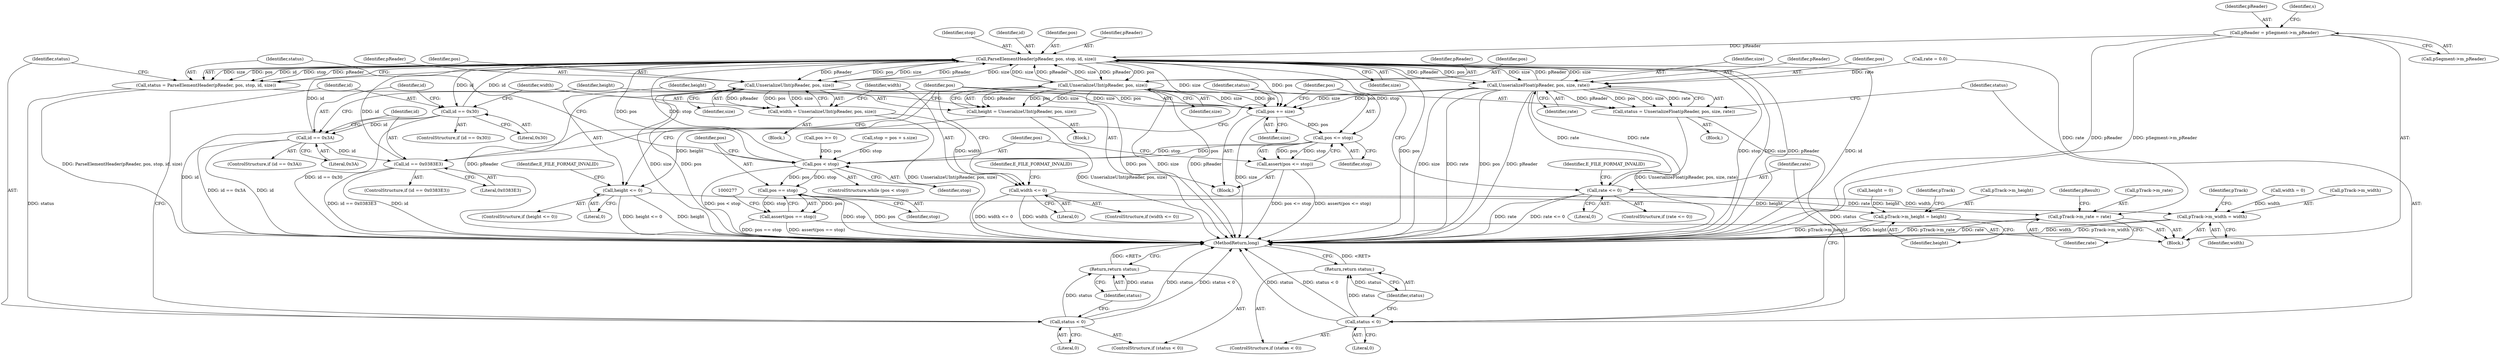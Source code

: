 digraph "1_Android_cc274e2abe8b2a6698a5c47d8aa4bb45f1f9538d_41@pointer" {
"1000141" [label="(Call,pReader = pSegment->m_pReader)"];
"1000192" [label="(Call,ParseElementHeader(pReader, pos, stop, id, size))"];
"1000190" [label="(Call,status = ParseElementHeader(pReader, pos, stop, id, size))"];
"1000199" [label="(Call,status < 0)"];
"1000202" [label="(Return,return status;)"];
"1000205" [label="(Call,id == 0x30)"];
"1000223" [label="(Call,id == 0x3A)"];
"1000241" [label="(Call,id == 0x0383E3)"];
"1000211" [label="(Call,UnserializeUInt(pReader, pos, size))"];
"1000209" [label="(Call,width = UnserializeUInt(pReader, pos, size))"];
"1000216" [label="(Call,width <= 0)"];
"1000303" [label="(Call,pTrack->m_width = width)"];
"1000265" [label="(Call,pos += size)"];
"1000269" [label="(Call,pos <= stop)"];
"1000183" [label="(Call,pos < stop)"];
"1000273" [label="(Call,pos == stop)"];
"1000272" [label="(Call,assert(pos == stop))"];
"1000268" [label="(Call,assert(pos <= stop))"];
"1000229" [label="(Call,UnserializeUInt(pReader, pos, size))"];
"1000227" [label="(Call,height = UnserializeUInt(pReader, pos, size))"];
"1000234" [label="(Call,height <= 0)"];
"1000308" [label="(Call,pTrack->m_height = height)"];
"1000248" [label="(Call,UnserializeFloat(pReader, pos, size, rate))"];
"1000246" [label="(Call,status = UnserializeFloat(pReader, pos, size, rate))"];
"1000254" [label="(Call,status < 0)"];
"1000257" [label="(Return,return status;)"];
"1000260" [label="(Call,rate <= 0)"];
"1000313" [label="(Call,pTrack->m_rate = rate)"];
"1000251" [label="(Identifier,size)"];
"1000258" [label="(Identifier,status)"];
"1000228" [label="(Identifier,height)"];
"1000142" [label="(Identifier,pReader)"];
"1000192" [label="(Call,ParseElementHeader(pReader, pos, stop, id, size))"];
"1000213" [label="(Identifier,pos)"];
"1000260" [label="(Call,rate <= 0)"];
"1000249" [label="(Identifier,pReader)"];
"1000171" [label="(Call,pos >= 0)"];
"1000202" [label="(Return,return status;)"];
"1000220" [label="(Identifier,E_FILE_FORMAT_INVALID)"];
"1000212" [label="(Identifier,pReader)"];
"1000269" [label="(Call,pos <= stop)"];
"1000224" [label="(Identifier,id)"];
"1000114" [label="(Block,)"];
"1000307" [label="(Identifier,width)"];
"1000201" [label="(Literal,0)"];
"1000313" [label="(Call,pTrack->m_rate = rate)"];
"1000266" [label="(Identifier,pos)"];
"1000186" [label="(Block,)"];
"1000250" [label="(Identifier,pos)"];
"1000182" [label="(ControlStructure,while (pos < stop))"];
"1000209" [label="(Call,width = UnserializeUInt(pReader, pos, size))"];
"1000229" [label="(Call,UnserializeUInt(pReader, pos, size))"];
"1000195" [label="(Identifier,stop)"];
"1000206" [label="(Identifier,id)"];
"1000319" [label="(Identifier,pResult)"];
"1000208" [label="(Block,)"];
"1000141" [label="(Call,pReader = pSegment->m_pReader)"];
"1000226" [label="(Block,)"];
"1000134" [label="(Call,height = 0)"];
"1000198" [label="(ControlStructure,if (status < 0))"];
"1000252" [label="(Identifier,rate)"];
"1000244" [label="(Block,)"];
"1000143" [label="(Call,pSegment->m_pReader)"];
"1000261" [label="(Identifier,rate)"];
"1000148" [label="(Identifier,s)"];
"1000238" [label="(Identifier,E_FILE_FORMAT_INVALID)"];
"1000271" [label="(Identifier,stop)"];
"1000203" [label="(Identifier,status)"];
"1000255" [label="(Identifier,status)"];
"1000231" [label="(Identifier,pos)"];
"1000223" [label="(Call,id == 0x3A)"];
"1000215" [label="(ControlStructure,if (width <= 0))"];
"1000243" [label="(Literal,0x0383E3)"];
"1000323" [label="(MethodReturn,long)"];
"1000248" [label="(Call,UnserializeFloat(pReader, pos, size, rate))"];
"1000196" [label="(Identifier,id)"];
"1000222" [label="(ControlStructure,if (id == 0x3A))"];
"1000185" [label="(Identifier,stop)"];
"1000247" [label="(Identifier,status)"];
"1000253" [label="(ControlStructure,if (status < 0))"];
"1000191" [label="(Identifier,status)"];
"1000310" [label="(Identifier,pTrack)"];
"1000264" [label="(Identifier,E_FILE_FORMAT_INVALID)"];
"1000227" [label="(Call,height = UnserializeUInt(pReader, pos, size))"];
"1000194" [label="(Identifier,pos)"];
"1000317" [label="(Identifier,rate)"];
"1000270" [label="(Identifier,pos)"];
"1000236" [label="(Literal,0)"];
"1000190" [label="(Call,status = ParseElementHeader(pReader, pos, stop, id, size))"];
"1000265" [label="(Call,pos += size)"];
"1000138" [label="(Call,rate = 0.0)"];
"1000183" [label="(Call,pos < stop)"];
"1000230" [label="(Identifier,pReader)"];
"1000204" [label="(ControlStructure,if (id == 0x30))"];
"1000210" [label="(Identifier,width)"];
"1000256" [label="(Literal,0)"];
"1000242" [label="(Identifier,id)"];
"1000175" [label="(Call,stop = pos + s.size)"];
"1000235" [label="(Identifier,height)"];
"1000199" [label="(Call,status < 0)"];
"1000234" [label="(Call,height <= 0)"];
"1000207" [label="(Literal,0x30)"];
"1000205" [label="(Call,id == 0x30)"];
"1000232" [label="(Identifier,size)"];
"1000184" [label="(Identifier,pos)"];
"1000262" [label="(Literal,0)"];
"1000218" [label="(Literal,0)"];
"1000246" [label="(Call,status = UnserializeFloat(pReader, pos, size, rate))"];
"1000233" [label="(ControlStructure,if (height <= 0))"];
"1000267" [label="(Identifier,size)"];
"1000273" [label="(Call,pos == stop)"];
"1000216" [label="(Call,width <= 0)"];
"1000312" [label="(Identifier,height)"];
"1000315" [label="(Identifier,pTrack)"];
"1000130" [label="(Call,width = 0)"];
"1000240" [label="(ControlStructure,if (id == 0x0383E3))"];
"1000217" [label="(Identifier,width)"];
"1000304" [label="(Call,pTrack->m_width)"];
"1000268" [label="(Call,assert(pos <= stop))"];
"1000275" [label="(Identifier,stop)"];
"1000257" [label="(Return,return status;)"];
"1000303" [label="(Call,pTrack->m_width = width)"];
"1000197" [label="(Identifier,size)"];
"1000272" [label="(Call,assert(pos == stop))"];
"1000259" [label="(ControlStructure,if (rate <= 0))"];
"1000254" [label="(Call,status < 0)"];
"1000225" [label="(Literal,0x3A)"];
"1000241" [label="(Call,id == 0x0383E3)"];
"1000309" [label="(Call,pTrack->m_height)"];
"1000200" [label="(Identifier,status)"];
"1000214" [label="(Identifier,size)"];
"1000314" [label="(Call,pTrack->m_rate)"];
"1000211" [label="(Call,UnserializeUInt(pReader, pos, size))"];
"1000193" [label="(Identifier,pReader)"];
"1000308" [label="(Call,pTrack->m_height = height)"];
"1000274" [label="(Identifier,pos)"];
"1000141" -> "1000114"  [label="AST: "];
"1000141" -> "1000143"  [label="CFG: "];
"1000142" -> "1000141"  [label="AST: "];
"1000143" -> "1000141"  [label="AST: "];
"1000148" -> "1000141"  [label="CFG: "];
"1000141" -> "1000323"  [label="DDG: pReader"];
"1000141" -> "1000323"  [label="DDG: pSegment->m_pReader"];
"1000141" -> "1000192"  [label="DDG: pReader"];
"1000192" -> "1000190"  [label="AST: "];
"1000192" -> "1000197"  [label="CFG: "];
"1000193" -> "1000192"  [label="AST: "];
"1000194" -> "1000192"  [label="AST: "];
"1000195" -> "1000192"  [label="AST: "];
"1000196" -> "1000192"  [label="AST: "];
"1000197" -> "1000192"  [label="AST: "];
"1000190" -> "1000192"  [label="CFG: "];
"1000192" -> "1000323"  [label="DDG: pos"];
"1000192" -> "1000323"  [label="DDG: stop"];
"1000192" -> "1000323"  [label="DDG: size"];
"1000192" -> "1000323"  [label="DDG: pReader"];
"1000192" -> "1000323"  [label="DDG: id"];
"1000192" -> "1000190"  [label="DDG: size"];
"1000192" -> "1000190"  [label="DDG: pos"];
"1000192" -> "1000190"  [label="DDG: id"];
"1000192" -> "1000190"  [label="DDG: stop"];
"1000192" -> "1000190"  [label="DDG: pReader"];
"1000211" -> "1000192"  [label="DDG: pReader"];
"1000211" -> "1000192"  [label="DDG: size"];
"1000229" -> "1000192"  [label="DDG: pReader"];
"1000229" -> "1000192"  [label="DDG: size"];
"1000248" -> "1000192"  [label="DDG: pReader"];
"1000248" -> "1000192"  [label="DDG: size"];
"1000183" -> "1000192"  [label="DDG: pos"];
"1000183" -> "1000192"  [label="DDG: stop"];
"1000205" -> "1000192"  [label="DDG: id"];
"1000241" -> "1000192"  [label="DDG: id"];
"1000223" -> "1000192"  [label="DDG: id"];
"1000192" -> "1000205"  [label="DDG: id"];
"1000192" -> "1000211"  [label="DDG: pReader"];
"1000192" -> "1000211"  [label="DDG: pos"];
"1000192" -> "1000211"  [label="DDG: size"];
"1000192" -> "1000229"  [label="DDG: pReader"];
"1000192" -> "1000229"  [label="DDG: pos"];
"1000192" -> "1000229"  [label="DDG: size"];
"1000192" -> "1000248"  [label="DDG: pReader"];
"1000192" -> "1000248"  [label="DDG: pos"];
"1000192" -> "1000248"  [label="DDG: size"];
"1000192" -> "1000265"  [label="DDG: size"];
"1000192" -> "1000265"  [label="DDG: pos"];
"1000192" -> "1000269"  [label="DDG: stop"];
"1000190" -> "1000186"  [label="AST: "];
"1000191" -> "1000190"  [label="AST: "];
"1000200" -> "1000190"  [label="CFG: "];
"1000190" -> "1000323"  [label="DDG: ParseElementHeader(pReader, pos, stop, id, size)"];
"1000190" -> "1000199"  [label="DDG: status"];
"1000199" -> "1000198"  [label="AST: "];
"1000199" -> "1000201"  [label="CFG: "];
"1000200" -> "1000199"  [label="AST: "];
"1000201" -> "1000199"  [label="AST: "];
"1000203" -> "1000199"  [label="CFG: "];
"1000206" -> "1000199"  [label="CFG: "];
"1000199" -> "1000323"  [label="DDG: status"];
"1000199" -> "1000323"  [label="DDG: status < 0"];
"1000199" -> "1000202"  [label="DDG: status"];
"1000202" -> "1000198"  [label="AST: "];
"1000202" -> "1000203"  [label="CFG: "];
"1000203" -> "1000202"  [label="AST: "];
"1000323" -> "1000202"  [label="CFG: "];
"1000202" -> "1000323"  [label="DDG: <RET>"];
"1000203" -> "1000202"  [label="DDG: status"];
"1000205" -> "1000204"  [label="AST: "];
"1000205" -> "1000207"  [label="CFG: "];
"1000206" -> "1000205"  [label="AST: "];
"1000207" -> "1000205"  [label="AST: "];
"1000210" -> "1000205"  [label="CFG: "];
"1000224" -> "1000205"  [label="CFG: "];
"1000205" -> "1000323"  [label="DDG: id"];
"1000205" -> "1000323"  [label="DDG: id == 0x30"];
"1000205" -> "1000223"  [label="DDG: id"];
"1000223" -> "1000222"  [label="AST: "];
"1000223" -> "1000225"  [label="CFG: "];
"1000224" -> "1000223"  [label="AST: "];
"1000225" -> "1000223"  [label="AST: "];
"1000228" -> "1000223"  [label="CFG: "];
"1000242" -> "1000223"  [label="CFG: "];
"1000223" -> "1000323"  [label="DDG: id == 0x3A"];
"1000223" -> "1000323"  [label="DDG: id"];
"1000223" -> "1000241"  [label="DDG: id"];
"1000241" -> "1000240"  [label="AST: "];
"1000241" -> "1000243"  [label="CFG: "];
"1000242" -> "1000241"  [label="AST: "];
"1000243" -> "1000241"  [label="AST: "];
"1000247" -> "1000241"  [label="CFG: "];
"1000266" -> "1000241"  [label="CFG: "];
"1000241" -> "1000323"  [label="DDG: id"];
"1000241" -> "1000323"  [label="DDG: id == 0x0383E3"];
"1000211" -> "1000209"  [label="AST: "];
"1000211" -> "1000214"  [label="CFG: "];
"1000212" -> "1000211"  [label="AST: "];
"1000213" -> "1000211"  [label="AST: "];
"1000214" -> "1000211"  [label="AST: "];
"1000209" -> "1000211"  [label="CFG: "];
"1000211" -> "1000323"  [label="DDG: pReader"];
"1000211" -> "1000323"  [label="DDG: size"];
"1000211" -> "1000323"  [label="DDG: pos"];
"1000211" -> "1000209"  [label="DDG: pReader"];
"1000211" -> "1000209"  [label="DDG: pos"];
"1000211" -> "1000209"  [label="DDG: size"];
"1000211" -> "1000265"  [label="DDG: size"];
"1000211" -> "1000265"  [label="DDG: pos"];
"1000209" -> "1000208"  [label="AST: "];
"1000210" -> "1000209"  [label="AST: "];
"1000217" -> "1000209"  [label="CFG: "];
"1000209" -> "1000323"  [label="DDG: UnserializeUInt(pReader, pos, size)"];
"1000209" -> "1000216"  [label="DDG: width"];
"1000216" -> "1000215"  [label="AST: "];
"1000216" -> "1000218"  [label="CFG: "];
"1000217" -> "1000216"  [label="AST: "];
"1000218" -> "1000216"  [label="AST: "];
"1000220" -> "1000216"  [label="CFG: "];
"1000266" -> "1000216"  [label="CFG: "];
"1000216" -> "1000323"  [label="DDG: width <= 0"];
"1000216" -> "1000323"  [label="DDG: width"];
"1000216" -> "1000303"  [label="DDG: width"];
"1000303" -> "1000114"  [label="AST: "];
"1000303" -> "1000307"  [label="CFG: "];
"1000304" -> "1000303"  [label="AST: "];
"1000307" -> "1000303"  [label="AST: "];
"1000310" -> "1000303"  [label="CFG: "];
"1000303" -> "1000323"  [label="DDG: pTrack->m_width"];
"1000303" -> "1000323"  [label="DDG: width"];
"1000130" -> "1000303"  [label="DDG: width"];
"1000265" -> "1000186"  [label="AST: "];
"1000265" -> "1000267"  [label="CFG: "];
"1000266" -> "1000265"  [label="AST: "];
"1000267" -> "1000265"  [label="AST: "];
"1000270" -> "1000265"  [label="CFG: "];
"1000265" -> "1000323"  [label="DDG: size"];
"1000248" -> "1000265"  [label="DDG: size"];
"1000248" -> "1000265"  [label="DDG: pos"];
"1000229" -> "1000265"  [label="DDG: size"];
"1000229" -> "1000265"  [label="DDG: pos"];
"1000265" -> "1000269"  [label="DDG: pos"];
"1000269" -> "1000268"  [label="AST: "];
"1000269" -> "1000271"  [label="CFG: "];
"1000270" -> "1000269"  [label="AST: "];
"1000271" -> "1000269"  [label="AST: "];
"1000268" -> "1000269"  [label="CFG: "];
"1000269" -> "1000183"  [label="DDG: pos"];
"1000269" -> "1000183"  [label="DDG: stop"];
"1000269" -> "1000268"  [label="DDG: pos"];
"1000269" -> "1000268"  [label="DDG: stop"];
"1000183" -> "1000182"  [label="AST: "];
"1000183" -> "1000185"  [label="CFG: "];
"1000184" -> "1000183"  [label="AST: "];
"1000185" -> "1000183"  [label="AST: "];
"1000191" -> "1000183"  [label="CFG: "];
"1000274" -> "1000183"  [label="CFG: "];
"1000183" -> "1000323"  [label="DDG: pos < stop"];
"1000171" -> "1000183"  [label="DDG: pos"];
"1000175" -> "1000183"  [label="DDG: stop"];
"1000183" -> "1000273"  [label="DDG: pos"];
"1000183" -> "1000273"  [label="DDG: stop"];
"1000273" -> "1000272"  [label="AST: "];
"1000273" -> "1000275"  [label="CFG: "];
"1000274" -> "1000273"  [label="AST: "];
"1000275" -> "1000273"  [label="AST: "];
"1000272" -> "1000273"  [label="CFG: "];
"1000273" -> "1000323"  [label="DDG: stop"];
"1000273" -> "1000323"  [label="DDG: pos"];
"1000273" -> "1000272"  [label="DDG: pos"];
"1000273" -> "1000272"  [label="DDG: stop"];
"1000272" -> "1000114"  [label="AST: "];
"1000277" -> "1000272"  [label="CFG: "];
"1000272" -> "1000323"  [label="DDG: pos == stop"];
"1000272" -> "1000323"  [label="DDG: assert(pos == stop)"];
"1000268" -> "1000186"  [label="AST: "];
"1000184" -> "1000268"  [label="CFG: "];
"1000268" -> "1000323"  [label="DDG: pos <= stop"];
"1000268" -> "1000323"  [label="DDG: assert(pos <= stop)"];
"1000229" -> "1000227"  [label="AST: "];
"1000229" -> "1000232"  [label="CFG: "];
"1000230" -> "1000229"  [label="AST: "];
"1000231" -> "1000229"  [label="AST: "];
"1000232" -> "1000229"  [label="AST: "];
"1000227" -> "1000229"  [label="CFG: "];
"1000229" -> "1000323"  [label="DDG: pos"];
"1000229" -> "1000323"  [label="DDG: size"];
"1000229" -> "1000323"  [label="DDG: pReader"];
"1000229" -> "1000227"  [label="DDG: pReader"];
"1000229" -> "1000227"  [label="DDG: pos"];
"1000229" -> "1000227"  [label="DDG: size"];
"1000227" -> "1000226"  [label="AST: "];
"1000228" -> "1000227"  [label="AST: "];
"1000235" -> "1000227"  [label="CFG: "];
"1000227" -> "1000323"  [label="DDG: UnserializeUInt(pReader, pos, size)"];
"1000227" -> "1000234"  [label="DDG: height"];
"1000234" -> "1000233"  [label="AST: "];
"1000234" -> "1000236"  [label="CFG: "];
"1000235" -> "1000234"  [label="AST: "];
"1000236" -> "1000234"  [label="AST: "];
"1000238" -> "1000234"  [label="CFG: "];
"1000266" -> "1000234"  [label="CFG: "];
"1000234" -> "1000323"  [label="DDG: height"];
"1000234" -> "1000323"  [label="DDG: height <= 0"];
"1000234" -> "1000308"  [label="DDG: height"];
"1000308" -> "1000114"  [label="AST: "];
"1000308" -> "1000312"  [label="CFG: "];
"1000309" -> "1000308"  [label="AST: "];
"1000312" -> "1000308"  [label="AST: "];
"1000315" -> "1000308"  [label="CFG: "];
"1000308" -> "1000323"  [label="DDG: pTrack->m_height"];
"1000308" -> "1000323"  [label="DDG: height"];
"1000134" -> "1000308"  [label="DDG: height"];
"1000248" -> "1000246"  [label="AST: "];
"1000248" -> "1000252"  [label="CFG: "];
"1000249" -> "1000248"  [label="AST: "];
"1000250" -> "1000248"  [label="AST: "];
"1000251" -> "1000248"  [label="AST: "];
"1000252" -> "1000248"  [label="AST: "];
"1000246" -> "1000248"  [label="CFG: "];
"1000248" -> "1000323"  [label="DDG: size"];
"1000248" -> "1000323"  [label="DDG: rate"];
"1000248" -> "1000323"  [label="DDG: pos"];
"1000248" -> "1000323"  [label="DDG: pReader"];
"1000248" -> "1000246"  [label="DDG: pReader"];
"1000248" -> "1000246"  [label="DDG: pos"];
"1000248" -> "1000246"  [label="DDG: size"];
"1000248" -> "1000246"  [label="DDG: rate"];
"1000138" -> "1000248"  [label="DDG: rate"];
"1000260" -> "1000248"  [label="DDG: rate"];
"1000248" -> "1000260"  [label="DDG: rate"];
"1000246" -> "1000244"  [label="AST: "];
"1000247" -> "1000246"  [label="AST: "];
"1000255" -> "1000246"  [label="CFG: "];
"1000246" -> "1000323"  [label="DDG: UnserializeFloat(pReader, pos, size, rate)"];
"1000246" -> "1000254"  [label="DDG: status"];
"1000254" -> "1000253"  [label="AST: "];
"1000254" -> "1000256"  [label="CFG: "];
"1000255" -> "1000254"  [label="AST: "];
"1000256" -> "1000254"  [label="AST: "];
"1000258" -> "1000254"  [label="CFG: "];
"1000261" -> "1000254"  [label="CFG: "];
"1000254" -> "1000323"  [label="DDG: status"];
"1000254" -> "1000323"  [label="DDG: status < 0"];
"1000254" -> "1000257"  [label="DDG: status"];
"1000257" -> "1000253"  [label="AST: "];
"1000257" -> "1000258"  [label="CFG: "];
"1000258" -> "1000257"  [label="AST: "];
"1000323" -> "1000257"  [label="CFG: "];
"1000257" -> "1000323"  [label="DDG: <RET>"];
"1000258" -> "1000257"  [label="DDG: status"];
"1000260" -> "1000259"  [label="AST: "];
"1000260" -> "1000262"  [label="CFG: "];
"1000261" -> "1000260"  [label="AST: "];
"1000262" -> "1000260"  [label="AST: "];
"1000264" -> "1000260"  [label="CFG: "];
"1000266" -> "1000260"  [label="CFG: "];
"1000260" -> "1000323"  [label="DDG: rate <= 0"];
"1000260" -> "1000323"  [label="DDG: rate"];
"1000260" -> "1000313"  [label="DDG: rate"];
"1000313" -> "1000114"  [label="AST: "];
"1000313" -> "1000317"  [label="CFG: "];
"1000314" -> "1000313"  [label="AST: "];
"1000317" -> "1000313"  [label="AST: "];
"1000319" -> "1000313"  [label="CFG: "];
"1000313" -> "1000323"  [label="DDG: pTrack->m_rate"];
"1000313" -> "1000323"  [label="DDG: rate"];
"1000138" -> "1000313"  [label="DDG: rate"];
}
